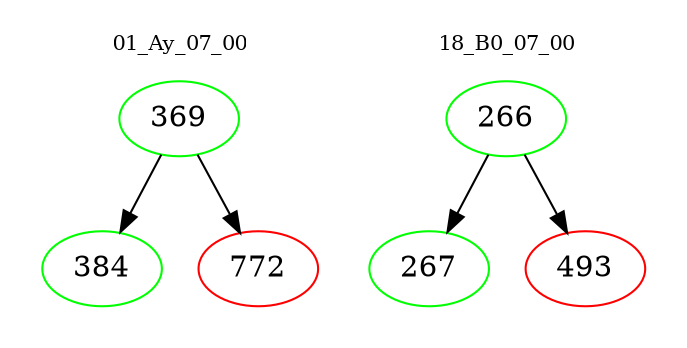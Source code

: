 digraph{
subgraph cluster_0 {
color = white
label = "01_Ay_07_00";
fontsize=10;
T0_369 [label="369", color="green"]
T0_369 -> T0_384 [color="black"]
T0_384 [label="384", color="green"]
T0_369 -> T0_772 [color="black"]
T0_772 [label="772", color="red"]
}
subgraph cluster_1 {
color = white
label = "18_B0_07_00";
fontsize=10;
T1_266 [label="266", color="green"]
T1_266 -> T1_267 [color="black"]
T1_267 [label="267", color="green"]
T1_266 -> T1_493 [color="black"]
T1_493 [label="493", color="red"]
}
}
